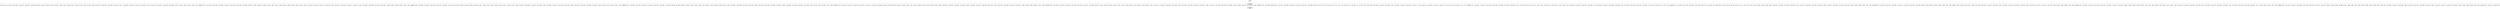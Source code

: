digraph graphname {
n4531 [shape=box,label="<function-end>
(4531)"];
n4530 [shape=box,label="<function-begin>
(4530)\n_hx_tmp<19541>, _hx_tmp<19540>, _hx_tmp<19539>, _hx_tmp<19538>, _hx_tmp<19537>, _hx_tmp<19536>, self<19535>, this<19534>, self<19533>, this<19532>, this<19531>, z<19530>, y<19529>, x<19528>, self<19527>, b<19526>, this<19525>, a<19524>, this<19523>, z<19522>, _hx_tmp<19521>, _hx_tmp<19520>, _hx_tmp<19519>, _hx_tmp<19518>, y<19517>, _hx_tmp<19516>, _hx_tmp<19515>, _hx_tmp<19514>, _hx_tmp<19513>, x<19512>, _hx_tmp<19511>, _hx_tmp<19510>, _hx_tmp<19509>, _hx_tmp<19508>, v<19507>, this<19506>, a<19505>, this<19504>, c<19503>, s<19502>, angleRadians<19501>, _hx_tmp<19500>, _hx_tmp<19499>, _hx_tmp<19498>, _hx_tmp<19497>, _hx_tmp<19496>, _hx_tmp<19495>, _hx_tmp<19494>, self<19493>, this<19492>, self<19491>, this<19490>, this<19489>, z<19488>, y<19487>, x<19486>, self<19485>, b<19484>, this<19483>, a<19482>, this<19481>, z<19480>, _hx_tmp<19479>, _hx_tmp<19478>, _hx_tmp<19477>, _hx_tmp<19476>, y<19475>, _hx_tmp<19474>, _hx_tmp<19473>, _hx_tmp<19472>, _hx_tmp<19471>, x<19470>, _hx_tmp<19469>, _hx_tmp<19468>, _hx_tmp<19467>, _hx_tmp<19466>, v<19465>, this<19464>, a<19463>, this<19462>, c<19461>, s<19460>, angleRadians<19459>, _hx_tmp<19458>, _hx_tmp<19457>, _hx_tmp<19456>, _hx_tmp<19455>, _hx_tmp<19454>, _hx_tmp<19453>, _hx_tmp<19452>, self<19451>, this<19450>, self<19449>, this<19448>, this<19447>, z<19446>, y<19445>, x<19444>, self<19443>, b<19442>, this<19441>, a<19440>, this<19439>, z<19438>, _hx_tmp<19437>, _hx_tmp<19436>, _hx_tmp<19435>, _hx_tmp<19434>, y<19433>, _hx_tmp<19432>, _hx_tmp<19431>, _hx_tmp<19430>, _hx_tmp<19429>, x<19428>, _hx_tmp<19427>, _hx_tmp<19426>, _hx_tmp<19425>, _hx_tmp<19424>, v<19423>, this<19422>, a<19421>, this<19420>, c<19419>, s<19418>, angleRadians<19417>, _hx_tmp<19416>, _hx_tmp<19415>, _hx_tmp<19414>, _hx_tmp<19413>, _hx_tmp<19412>, _hx_tmp<19411>, _hx_tmp<19410>, self<19409>, this<19408>, self<19407>, this<19406>, this<19405>, z<19404>, y<19403>, x<19402>, self<19401>, b<19400>, this<19399>, a<19398>, this<19397>, z<19396>, _hx_tmp<19395>, _hx_tmp<19394>, _hx_tmp<19393>, _hx_tmp<19392>, y<19391>, _hx_tmp<19390>, _hx_tmp<19389>, _hx_tmp<19388>, _hx_tmp<19387>, x<19386>, _hx_tmp<19385>, _hx_tmp<19384>, _hx_tmp<19383>, _hx_tmp<19382>, v<19381>, this<19380>, a<19379>, this<19378>, c<19377>, s<19376>, angleRadians<19375>, _hx_tmp<19374>, _hx_tmp<19373>, _hx_tmp<19372>, _hx_tmp<19371>, _hx_tmp<19370>, _hx_tmp<19369>, _hx_tmp<19368>, self<19367>, this<19366>, self<19365>, this<19364>, this<19363>, z<19362>, y<19361>, x<19360>, self<19359>, b<19358>, this<19357>, a<19356>, this<19355>, z<19354>, _hx_tmp<19353>, _hx_tmp<19352>, _hx_tmp<19351>, _hx_tmp<19350>, y<19349>, _hx_tmp<19348>, _hx_tmp<19347>, _hx_tmp<19346>, _hx_tmp<19345>, x<19344>, _hx_tmp<19343>, _hx_tmp<19342>, _hx_tmp<19341>, _hx_tmp<19340>, v<19339>, this<19338>, a<19337>, this<19336>, c<19335>, s<19334>, angleRadians<19333>, _hx_tmp<19332>, _hx_tmp<19331>, _hx_tmp<19330>, _hx_tmp<19329>, _hx_tmp<19328>, _hx_tmp<19327>, _hx_tmp<19326>, self<19325>, this<19324>, self<19323>, this<19322>, this<19321>, z<19320>, y<19319>, x<19318>, self<19317>, b<19316>, this<19315>, a<19314>, this<19313>, z<19312>, _hx_tmp<19311>, _hx_tmp<19310>, _hx_tmp<19309>, _hx_tmp<19308>, y<19307>, _hx_tmp<19306>, _hx_tmp<19305>, _hx_tmp<19304>, _hx_tmp<19303>, x<19302>, _hx_tmp<19301>, _hx_tmp<19300>, _hx_tmp<19299>, _hx_tmp<19298>, v<19297>, this<19296>, a<19295>, this<19294>, c<19293>, s<19292>, angleRadians<19291>, _hx_tmp<19290>, quarterRot<19289>, _hx_tmp<19270>, _hx_tmp<19284>, _hx_tmp<19288>, _hx_tmp<19285>, _hx_tmp<19287>, _hx_tmp<19286>, self<7083>, this<7082>, self<7079>, this<7078>, this<7077>, z<7076>, y<7075>, x<7074>, self<7073>, b<7072>, this<7068>, a<7071>, this<7065>, z<7064>, _hx_tmp<19283>, _hx_tmp<19280>, _hx_tmp<19282>, _hx_tmp<19281>, y<7063>, _hx_tmp<19279>, _hx_tmp<19276>, _hx_tmp<19278>, _hx_tmp<19277>, x<7062>, _hx_tmp<19275>, _hx_tmp<19272>, _hx_tmp<19274>, _hx_tmp<19273>, v<7061>, this<7057>, a<7060>, this<7054>, c<7053>, s<7052>, angleRadians<7051>, _hx_tmp<19271>, _hx_tmp<19251>, _hx_tmp<19265>, _hx_tmp<19269>, _hx_tmp<19266>, _hx_tmp<19268>, _hx_tmp<19267>, self<7047>, this<7046>, self<7043>, this<7042>, this<7041>, z<7040>, y<7039>, x<7038>, self<7037>, b<7036>, this<7032>, a<7035>, this<7029>, z<7028>, _hx_tmp<19264>, _hx_tmp<19261>, _hx_tmp<19263>, _hx_tmp<19262>, y<7027>, _hx_tmp<19260>, _hx_tmp<19257>, _hx_tmp<19259>, _hx_tmp<19258>, x<7026>, _hx_tmp<19256>, _hx_tmp<19253>, _hx_tmp<19255>, _hx_tmp<19254>, v<7025>, this<7021>, a<7024>, this<7018>, c<7017>, s<7016>, angleRadians<7015>, _hx_tmp<19252>, _hx_tmp<19232>, _hx_tmp<19246>, _hx_tmp<19250>, _hx_tmp<19247>, _hx_tmp<19249>, _hx_tmp<19248>, self<7011>, this<7010>, self<7007>, this<7006>, this<7005>, z<7004>, y<7003>, x<7002>, self<7001>, b<7000>, this<6996>, a<6999>, this<6993>, z<6992>, _hx_tmp<19245>, _hx_tmp<19242>, _hx_tmp<19244>, _hx_tmp<19243>, y<6991>, _hx_tmp<19241>, _hx_tmp<19238>, _hx_tmp<19240>, _hx_tmp<19239>, x<6990>, _hx_tmp<19237>, _hx_tmp<19234>, _hx_tmp<19236>, _hx_tmp<19235>, v<6989>, this<6985>, a<6988>, this<6982>, c<6981>, s<6980>, angleRadians<6979>, _hx_tmp<19233>, _hx_tmp<19213>, _hx_tmp<19227>, _hx_tmp<19231>, _hx_tmp<19228>, _hx_tmp<19230>, _hx_tmp<19229>, self<6975>, this<6974>, self<6971>, this<6970>, this<6969>, z<6968>, y<6967>, x<6966>, self<6965>, b<6964>, this<6960>, a<6963>, this<6957>, z<6956>, _hx_tmp<19226>, _hx_tmp<19223>, _hx_tmp<19225>, _hx_tmp<19224>, y<6955>, _hx_tmp<19222>, _hx_tmp<19219>, _hx_tmp<19221>, _hx_tmp<19220>, x<6954>, _hx_tmp<19218>, _hx_tmp<19215>, _hx_tmp<19217>, _hx_tmp<19216>, v<6953>, this<6949>, a<6952>, this<6946>, c<6945>, s<6944>, angleRadians<6943>, _hx_tmp<19214>, _hx_tmp<19194>, _hx_tmp<19208>, _hx_tmp<19212>, _hx_tmp<19209>, _hx_tmp<19211>, _hx_tmp<19210>, self<6939>, this<6938>, self<6935>, this<6934>, this<6933>, z<6932>, y<6931>, x<6930>, self<6929>, b<6928>, this<6924>, a<6927>, this<6921>, z<6920>, _hx_tmp<19207>, _hx_tmp<19204>, _hx_tmp<19206>, _hx_tmp<19205>, y<6919>, _hx_tmp<19203>, _hx_tmp<19200>, _hx_tmp<19202>, _hx_tmp<19201>, x<6918>, _hx_tmp<19199>, _hx_tmp<19196>, _hx_tmp<19198>, _hx_tmp<19197>, v<6917>, this<6913>, a<6916>, this<6910>, c<6909>, s<6908>, angleRadians<6907>, _hx_tmp<19195>, _hx_tmp<19175>, _hx_tmp<19189>, _hx_tmp<19193>, _hx_tmp<19190>, _hx_tmp<19192>, _hx_tmp<19191>, self<6903>, this<6902>, self<6899>, this<6898>, this<6897>, z<6896>, y<6895>, x<6894>, self<6893>, b<6892>, this<6888>, a<6891>, this<6885>, z<6884>, _hx_tmp<19188>, _hx_tmp<19185>, _hx_tmp<19187>, _hx_tmp<19186>, y<6883>, _hx_tmp<19184>, _hx_tmp<19181>, _hx_tmp<19183>, _hx_tmp<19182>, x<6882>, _hx_tmp<19180>, _hx_tmp<19177>, _hx_tmp<19179>, _hx_tmp<19178>, v<6881>, this<6877>, a<6880>, this<6874>, c<6873>, s<6872>, angleRadians<6871>, _hx_tmp<19176>, quarterRot<6863>"];
n4530 -> n4531;
n1 [shape=box,label="<root>
(1)"];
n1 -> n4530;
}
